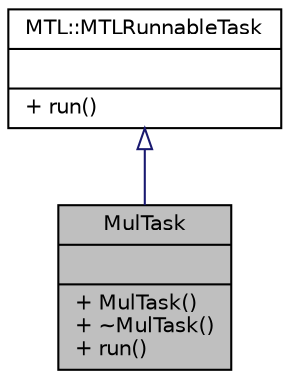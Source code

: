 digraph "MulTask"
{
 // LATEX_PDF_SIZE
  edge [fontname="Helvetica",fontsize="10",labelfontname="Helvetica",labelfontsize="10"];
  node [fontname="Helvetica",fontsize="10",shape=record];
  Node1 [label="{MulTask\n||+ MulTask()\l+ ~MulTask()\l+ run()\l}",height=0.2,width=0.4,color="black", fillcolor="grey75", style="filled", fontcolor="black",tooltip=" "];
  Node2 -> Node1 [dir="back",color="midnightblue",fontsize="10",style="solid",arrowtail="onormal",fontname="Helvetica"];
  Node2 [label="{MTL::MTLRunnableTask\n||+ run()\l}",height=0.2,width=0.4,color="black", fillcolor="white", style="filled",URL="$d1/db2/classMTL_1_1MTLRunnableTask.html",tooltip="Runnable Task Interface."];
}
